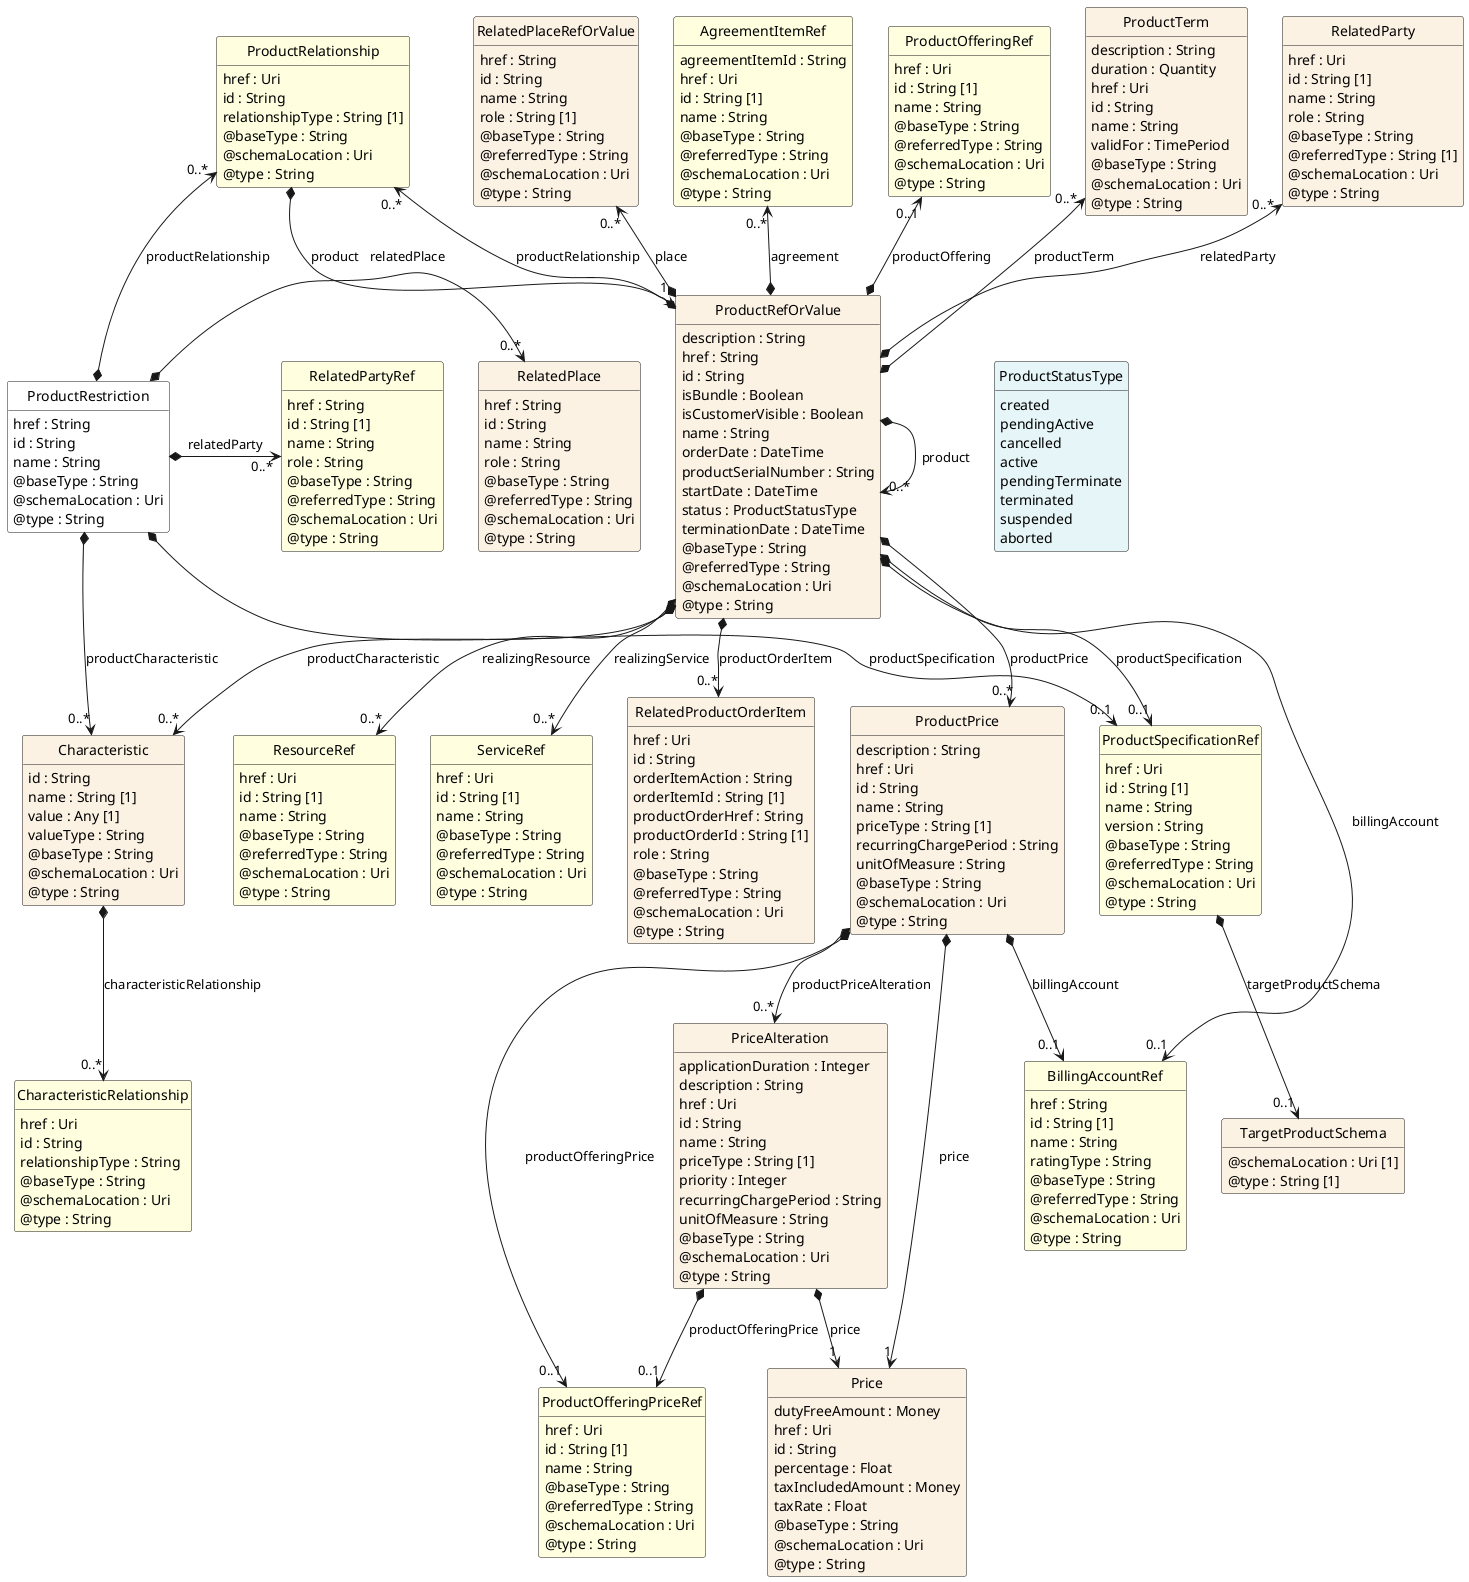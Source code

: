 @startuml
hide circle
hide methods
hide stereotype
show <<Enumeration>> stereotype
skinparam class {
   BackgroundColor<<Enumeration>> #E6F5F7
   BackgroundColor<<Ref>> #FFFFE0
   BackgroundColor<<Pivot>> #FFFFFFF
   BackgroundColor<<SimpleType>> #E2F0DA
   BackgroundColor #FCF2E3
}

class ProductRestriction <<Pivot>> {
    href : String
    id : String
    name : String
    @baseType : String
    @schemaLocation : Uri
    @type : String
}

class RelatedPlace  {
    href : String
    id : String
    name : String
    role : String
    @baseType : String
    @referredType : String
    @schemaLocation : Uri
    @type : String
}

class ProductSpecificationRef  <<Ref>> {
    href : Uri
    id : String [1]
    name : String
    version : String
    @baseType : String
    @referredType : String
    @schemaLocation : Uri
    @type : String
}

class TargetProductSchema  {
    @schemaLocation : Uri [1]
    @type : String [1]
}

class Characteristic  {
    id : String
    name : String [1]
    value : Any [1]
    valueType : String
    @baseType : String
    @schemaLocation : Uri
    @type : String
}

class CharacteristicRelationship  <<Ref>> {
    href : Uri
    id : String
    relationshipType : String
    @baseType : String
    @schemaLocation : Uri
    @type : String
}

class ProductRelationship  <<Ref>> {
    href : Uri
    id : String
    relationshipType : String [1]
    @baseType : String
    @schemaLocation : Uri
    @type : String
}

class ProductRefOrValue  {
    description : String
    href : String
    id : String
    isBundle : Boolean
    isCustomerVisible : Boolean
    name : String
    orderDate : DateTime
    productSerialNumber : String
    startDate : DateTime
    status : ProductStatusType
    terminationDate : DateTime
    @baseType : String
    @referredType : String
    @schemaLocation : Uri
    @type : String
}

class BillingAccountRef  <<Ref>> {
    href : String
    id : String [1]
    name : String
    ratingType : String
    @baseType : String
    @referredType : String
    @schemaLocation : Uri
    @type : String
}

class RelatedProductOrderItem  {
    href : Uri
    id : String
    orderItemAction : String
    orderItemId : String [1]
    productOrderHref : String
    productOrderId : String [1]
    role : String
    @baseType : String
    @referredType : String
    @schemaLocation : Uri
    @type : String
}

class ServiceRef  <<Ref>> {
    href : Uri
    id : String [1]
    name : String
    @baseType : String
    @referredType : String
    @schemaLocation : Uri
    @type : String
}

class ResourceRef  <<Ref>> {
    href : Uri
    id : String [1]
    name : String
    @baseType : String
    @referredType : String
    @schemaLocation : Uri
    @type : String
}

class RelatedPlaceRefOrValue  {
    href : String
    id : String
    name : String
    role : String [1]
    @baseType : String
    @referredType : String
    @schemaLocation : Uri
    @type : String
}

class AgreementItemRef  <<Ref>> {
    agreementItemId : String
    href : Uri
    id : String [1]
    name : String
    @baseType : String
    @referredType : String
    @schemaLocation : Uri
    @type : String
}

class ProductOfferingRef  <<Ref>> {
    href : Uri
    id : String [1]
    name : String
    @baseType : String
    @referredType : String
    @schemaLocation : Uri
    @type : String
}

class ProductTerm  {
    description : String
    duration : Quantity
    href : Uri
    id : String
    name : String
    validFor : TimePeriod
    @baseType : String
    @schemaLocation : Uri
    @type : String
}

class RelatedParty  {
    href : Uri
    id : String [1]
    name : String
    role : String
    @baseType : String
    @referredType : String [1]
    @schemaLocation : Uri
    @type : String
}

class ProductPrice  {
    description : String
    href : Uri
    id : String
    name : String
    priceType : String [1]
    recurringChargePeriod : String
    unitOfMeasure : String
    @baseType : String
    @schemaLocation : Uri
    @type : String
}

class ProductOfferingPriceRef  <<Ref>> {
    href : Uri
    id : String [1]
    name : String
    @baseType : String
    @referredType : String
    @schemaLocation : Uri
    @type : String
}

class Price  {
    dutyFreeAmount : Money
    href : Uri
    id : String
    percentage : Float
    taxIncludedAmount : Money
    taxRate : Float
    @baseType : String
    @schemaLocation : Uri
    @type : String
}

class PriceAlteration  {
    applicationDuration : Integer
    description : String
    href : Uri
    id : String
    name : String
    priceType : String [1]
    priority : Integer
    recurringChargePeriod : String
    unitOfMeasure : String
    @baseType : String
    @schemaLocation : Uri
    @type : String
}

class ProductStatusType <<Enumeration>> {
    created
    pendingActive
    cancelled
    active
    pendingTerminate
    terminated
    suspended
    aborted
}

class RelatedPartyRef  <<Ref>> {
    href : String
    id : String [1]
    name : String
    role : String
    @baseType : String
    @referredType : String
    @schemaLocation : Uri
    @type : String
}

ProductRelationship "0..*" <--* ProductRestriction : productRelationship

ProductRestriction *-->  "0..*" Characteristic : productCharacteristic

ProductRestriction *-->  "0..1" ProductSpecificationRef : productSpecification

Characteristic "0..*" <-left-* ProductRefOrValue : productCharacteristic

ProductRelationship "0..*" <--* ProductRefOrValue : productRelationship

ProductRelationship *-->  "1" ProductRefOrValue : product

ProductRefOrValue *-right-> "0..*" ProductRefOrValue : product

ProductRefOrValue *-->  "0..1" ProductSpecificationRef : productSpecification

ProductRefOrValue *-->  "0..1" BillingAccountRef : billingAccount

ProductRefOrValue -right[hidden]-> ProductStatusType

ProductRefOrValue *-->  "0..*" ProductPrice : productPrice

ProductSpecificationRef <-left[hidden]- ProductPrice

ProductPrice *-->  "0..1" BillingAccountRef : billingAccount

ProductPrice *-->  "1" Price : price

ProductPrice *-->  "0..1" ProductOfferingPriceRef : productOfferingPrice

ProductPrice *-->  "0..*" PriceAlteration : productPriceAlteration

BillingAccountRef <-left[hidden]- PriceAlteration

PriceAlteration *-->  "1" Price : price

PriceAlteration *-->  "0..1" ProductOfferingPriceRef : productOfferingPrice

RelatedPlaceRefOrValue "0..*" <--* ProductRefOrValue : place

AgreementItemRef "0..*" <--* ProductRefOrValue : agreement

ProductTerm "0..*" <--* ProductRefOrValue : productTerm

RelatedParty "0..*" <--* ProductRefOrValue : relatedParty

ProductOfferingRef "0..1" <--* ProductRefOrValue : productOffering

ProductRefOrValue *-->  "0..*" RelatedProductOrderItem : productOrderItem

ProductPrice <-left[hidden]- RelatedProductOrderItem

ProductRefOrValue *-->  "0..*" ServiceRef : realizingService

RelatedProductOrderItem <-left[hidden]- ServiceRef

ProductRefOrValue *-->  "0..*" ResourceRef : realizingResource

ServiceRef <-left[hidden]- ResourceRef

RelatedPartyRef "0..*" <-left-* ProductRestriction : relatedParty

ProductRestriction *-right-> "0..*" RelatedPlace : relatedPlace

ProductSpecificationRef *-->  "0..1" TargetProductSchema : targetProductSchema

Characteristic *-->  "0..*" CharacteristicRelationship : characteristicRelationship

@enduml